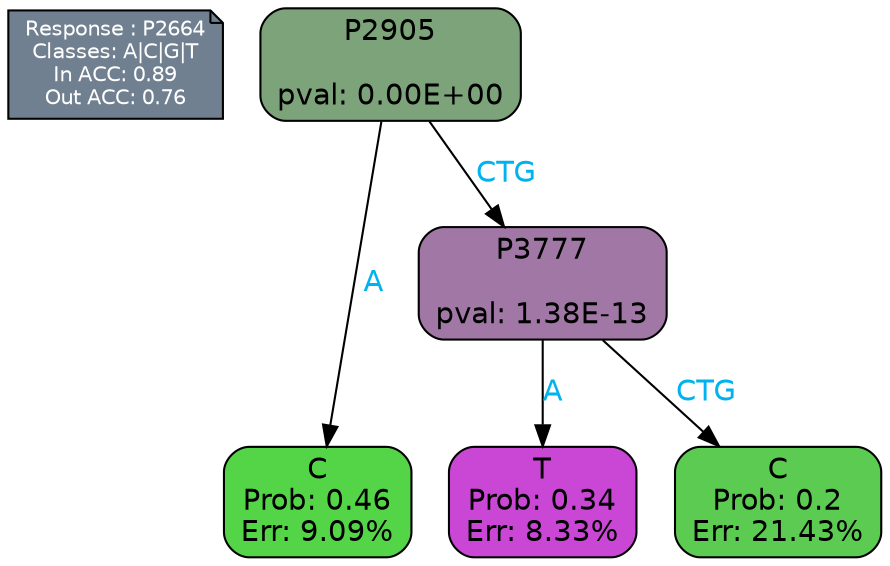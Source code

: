 digraph Tree {
node [shape=box, style="filled, rounded", color="black", fontname=helvetica] ;
graph [ranksep=equally, splines=polylines, bgcolor=transparent, dpi=600] ;
edge [fontname=helvetica] ;
LEGEND [label="Response : P2664
Classes: A|C|G|T
In ACC: 0.89
Out ACC: 0.76
",shape=note,align=left,style=filled,fillcolor="slategray",fontcolor="white",fontsize=10];1 [label="P2905

pval: 0.00E+00", fillcolor="#7da37a"] ;
2 [label="C
Prob: 0.46
Err: 9.09%", fillcolor="#54d548"] ;
3 [label="P3777

pval: 1.38E-13", fillcolor="#a178a5"] ;
4 [label="T
Prob: 0.34
Err: 8.33%", fillcolor="#ca47d6"] ;
5 [label="C
Prob: 0.2
Err: 21.43%", fillcolor="#5bcc51"] ;
1 -> 2 [label="A",fontcolor=deepskyblue2] ;
1 -> 3 [label="CTG",fontcolor=deepskyblue2] ;
3 -> 4 [label="A",fontcolor=deepskyblue2] ;
3 -> 5 [label="CTG",fontcolor=deepskyblue2] ;
{rank = same; 2;4;5;}{rank = same; LEGEND;1;}}